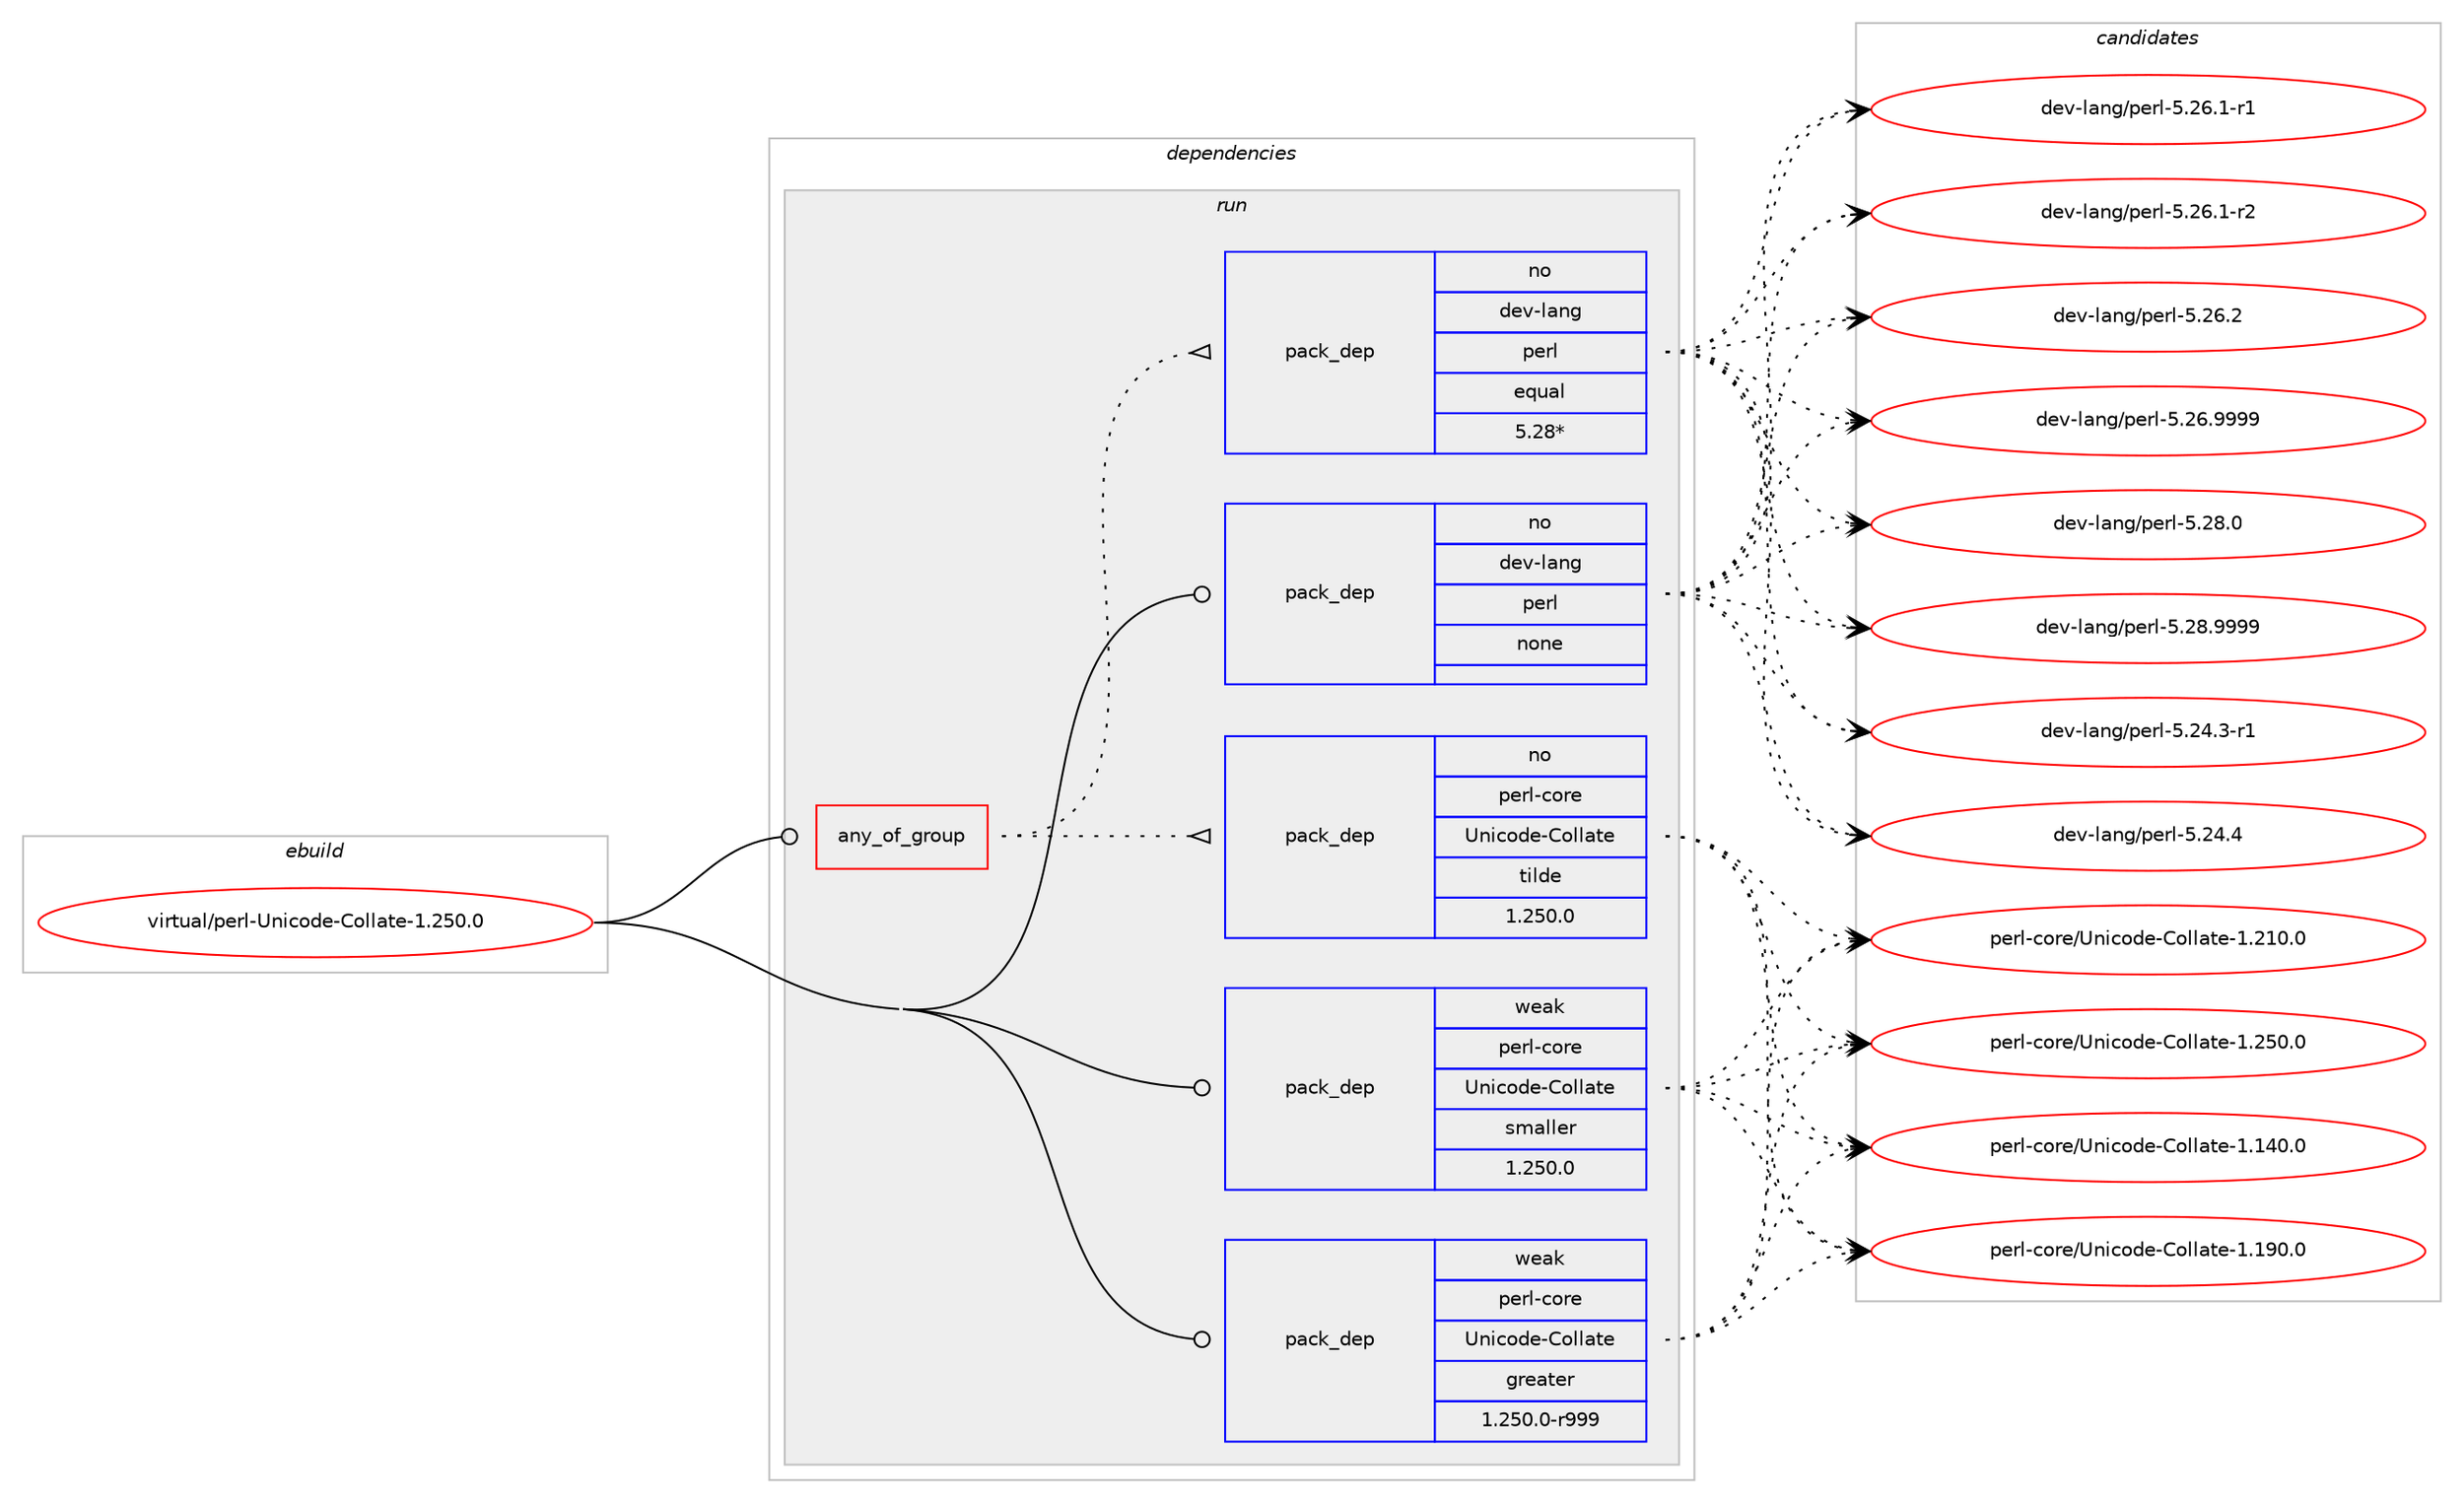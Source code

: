 digraph prolog {

# *************
# Graph options
# *************

newrank=true;
concentrate=true;
compound=true;
graph [rankdir=LR,fontname=Helvetica,fontsize=10,ranksep=1.5];#, ranksep=2.5, nodesep=0.2];
edge  [arrowhead=vee];
node  [fontname=Helvetica,fontsize=10];

# **********
# The ebuild
# **********

subgraph cluster_leftcol {
color=gray;
rank=same;
label=<<i>ebuild</i>>;
id [label="virtual/perl-Unicode-Collate-1.250.0", color=red, width=4, href="../virtual/perl-Unicode-Collate-1.250.0.svg"];
}

# ****************
# The dependencies
# ****************

subgraph cluster_midcol {
color=gray;
label=<<i>dependencies</i>>;
subgraph cluster_compile {
fillcolor="#eeeeee";
style=filled;
label=<<i>compile</i>>;
}
subgraph cluster_compileandrun {
fillcolor="#eeeeee";
style=filled;
label=<<i>compile and run</i>>;
}
subgraph cluster_run {
fillcolor="#eeeeee";
style=filled;
label=<<i>run</i>>;
subgraph any101 {
dependency4234 [label=<<TABLE BORDER="0" CELLBORDER="1" CELLSPACING="0" CELLPADDING="4"><TR><TD CELLPADDING="10">any_of_group</TD></TR></TABLE>>, shape=none, color=red];subgraph pack3704 {
dependency4235 [label=<<TABLE BORDER="0" CELLBORDER="1" CELLSPACING="0" CELLPADDING="4" WIDTH="220"><TR><TD ROWSPAN="6" CELLPADDING="30">pack_dep</TD></TR><TR><TD WIDTH="110">no</TD></TR><TR><TD>dev-lang</TD></TR><TR><TD>perl</TD></TR><TR><TD>equal</TD></TR><TR><TD>5.28*</TD></TR></TABLE>>, shape=none, color=blue];
}
dependency4234:e -> dependency4235:w [weight=20,style="dotted",arrowhead="oinv"];
subgraph pack3705 {
dependency4236 [label=<<TABLE BORDER="0" CELLBORDER="1" CELLSPACING="0" CELLPADDING="4" WIDTH="220"><TR><TD ROWSPAN="6" CELLPADDING="30">pack_dep</TD></TR><TR><TD WIDTH="110">no</TD></TR><TR><TD>perl-core</TD></TR><TR><TD>Unicode-Collate</TD></TR><TR><TD>tilde</TD></TR><TR><TD>1.250.0</TD></TR></TABLE>>, shape=none, color=blue];
}
dependency4234:e -> dependency4236:w [weight=20,style="dotted",arrowhead="oinv"];
}
id:e -> dependency4234:w [weight=20,style="solid",arrowhead="odot"];
subgraph pack3706 {
dependency4237 [label=<<TABLE BORDER="0" CELLBORDER="1" CELLSPACING="0" CELLPADDING="4" WIDTH="220"><TR><TD ROWSPAN="6" CELLPADDING="30">pack_dep</TD></TR><TR><TD WIDTH="110">no</TD></TR><TR><TD>dev-lang</TD></TR><TR><TD>perl</TD></TR><TR><TD>none</TD></TR><TR><TD></TD></TR></TABLE>>, shape=none, color=blue];
}
id:e -> dependency4237:w [weight=20,style="solid",arrowhead="odot"];
subgraph pack3707 {
dependency4238 [label=<<TABLE BORDER="0" CELLBORDER="1" CELLSPACING="0" CELLPADDING="4" WIDTH="220"><TR><TD ROWSPAN="6" CELLPADDING="30">pack_dep</TD></TR><TR><TD WIDTH="110">weak</TD></TR><TR><TD>perl-core</TD></TR><TR><TD>Unicode-Collate</TD></TR><TR><TD>greater</TD></TR><TR><TD>1.250.0-r999</TD></TR></TABLE>>, shape=none, color=blue];
}
id:e -> dependency4238:w [weight=20,style="solid",arrowhead="odot"];
subgraph pack3708 {
dependency4239 [label=<<TABLE BORDER="0" CELLBORDER="1" CELLSPACING="0" CELLPADDING="4" WIDTH="220"><TR><TD ROWSPAN="6" CELLPADDING="30">pack_dep</TD></TR><TR><TD WIDTH="110">weak</TD></TR><TR><TD>perl-core</TD></TR><TR><TD>Unicode-Collate</TD></TR><TR><TD>smaller</TD></TR><TR><TD>1.250.0</TD></TR></TABLE>>, shape=none, color=blue];
}
id:e -> dependency4239:w [weight=20,style="solid",arrowhead="odot"];
}
}

# **************
# The candidates
# **************

subgraph cluster_choices {
rank=same;
color=gray;
label=<<i>candidates</i>>;

subgraph choice3704 {
color=black;
nodesep=1;
choice100101118451089711010347112101114108455346505246514511449 [label="dev-lang/perl-5.24.3-r1", color=red, width=4,href="../dev-lang/perl-5.24.3-r1.svg"];
choice10010111845108971101034711210111410845534650524652 [label="dev-lang/perl-5.24.4", color=red, width=4,href="../dev-lang/perl-5.24.4.svg"];
choice100101118451089711010347112101114108455346505446494511449 [label="dev-lang/perl-5.26.1-r1", color=red, width=4,href="../dev-lang/perl-5.26.1-r1.svg"];
choice100101118451089711010347112101114108455346505446494511450 [label="dev-lang/perl-5.26.1-r2", color=red, width=4,href="../dev-lang/perl-5.26.1-r2.svg"];
choice10010111845108971101034711210111410845534650544650 [label="dev-lang/perl-5.26.2", color=red, width=4,href="../dev-lang/perl-5.26.2.svg"];
choice10010111845108971101034711210111410845534650544657575757 [label="dev-lang/perl-5.26.9999", color=red, width=4,href="../dev-lang/perl-5.26.9999.svg"];
choice10010111845108971101034711210111410845534650564648 [label="dev-lang/perl-5.28.0", color=red, width=4,href="../dev-lang/perl-5.28.0.svg"];
choice10010111845108971101034711210111410845534650564657575757 [label="dev-lang/perl-5.28.9999", color=red, width=4,href="../dev-lang/perl-5.28.9999.svg"];
dependency4235:e -> choice100101118451089711010347112101114108455346505246514511449:w [style=dotted,weight="100"];
dependency4235:e -> choice10010111845108971101034711210111410845534650524652:w [style=dotted,weight="100"];
dependency4235:e -> choice100101118451089711010347112101114108455346505446494511449:w [style=dotted,weight="100"];
dependency4235:e -> choice100101118451089711010347112101114108455346505446494511450:w [style=dotted,weight="100"];
dependency4235:e -> choice10010111845108971101034711210111410845534650544650:w [style=dotted,weight="100"];
dependency4235:e -> choice10010111845108971101034711210111410845534650544657575757:w [style=dotted,weight="100"];
dependency4235:e -> choice10010111845108971101034711210111410845534650564648:w [style=dotted,weight="100"];
dependency4235:e -> choice10010111845108971101034711210111410845534650564657575757:w [style=dotted,weight="100"];
}
subgraph choice3705 {
color=black;
nodesep=1;
choice11210111410845991111141014785110105991111001014567111108108971161014549464952484648 [label="perl-core/Unicode-Collate-1.140.0", color=red, width=4,href="../perl-core/Unicode-Collate-1.140.0.svg"];
choice11210111410845991111141014785110105991111001014567111108108971161014549464957484648 [label="perl-core/Unicode-Collate-1.190.0", color=red, width=4,href="../perl-core/Unicode-Collate-1.190.0.svg"];
choice11210111410845991111141014785110105991111001014567111108108971161014549465049484648 [label="perl-core/Unicode-Collate-1.210.0", color=red, width=4,href="../perl-core/Unicode-Collate-1.210.0.svg"];
choice11210111410845991111141014785110105991111001014567111108108971161014549465053484648 [label="perl-core/Unicode-Collate-1.250.0", color=red, width=4,href="../perl-core/Unicode-Collate-1.250.0.svg"];
dependency4236:e -> choice11210111410845991111141014785110105991111001014567111108108971161014549464952484648:w [style=dotted,weight="100"];
dependency4236:e -> choice11210111410845991111141014785110105991111001014567111108108971161014549464957484648:w [style=dotted,weight="100"];
dependency4236:e -> choice11210111410845991111141014785110105991111001014567111108108971161014549465049484648:w [style=dotted,weight="100"];
dependency4236:e -> choice11210111410845991111141014785110105991111001014567111108108971161014549465053484648:w [style=dotted,weight="100"];
}
subgraph choice3706 {
color=black;
nodesep=1;
choice100101118451089711010347112101114108455346505246514511449 [label="dev-lang/perl-5.24.3-r1", color=red, width=4,href="../dev-lang/perl-5.24.3-r1.svg"];
choice10010111845108971101034711210111410845534650524652 [label="dev-lang/perl-5.24.4", color=red, width=4,href="../dev-lang/perl-5.24.4.svg"];
choice100101118451089711010347112101114108455346505446494511449 [label="dev-lang/perl-5.26.1-r1", color=red, width=4,href="../dev-lang/perl-5.26.1-r1.svg"];
choice100101118451089711010347112101114108455346505446494511450 [label="dev-lang/perl-5.26.1-r2", color=red, width=4,href="../dev-lang/perl-5.26.1-r2.svg"];
choice10010111845108971101034711210111410845534650544650 [label="dev-lang/perl-5.26.2", color=red, width=4,href="../dev-lang/perl-5.26.2.svg"];
choice10010111845108971101034711210111410845534650544657575757 [label="dev-lang/perl-5.26.9999", color=red, width=4,href="../dev-lang/perl-5.26.9999.svg"];
choice10010111845108971101034711210111410845534650564648 [label="dev-lang/perl-5.28.0", color=red, width=4,href="../dev-lang/perl-5.28.0.svg"];
choice10010111845108971101034711210111410845534650564657575757 [label="dev-lang/perl-5.28.9999", color=red, width=4,href="../dev-lang/perl-5.28.9999.svg"];
dependency4237:e -> choice100101118451089711010347112101114108455346505246514511449:w [style=dotted,weight="100"];
dependency4237:e -> choice10010111845108971101034711210111410845534650524652:w [style=dotted,weight="100"];
dependency4237:e -> choice100101118451089711010347112101114108455346505446494511449:w [style=dotted,weight="100"];
dependency4237:e -> choice100101118451089711010347112101114108455346505446494511450:w [style=dotted,weight="100"];
dependency4237:e -> choice10010111845108971101034711210111410845534650544650:w [style=dotted,weight="100"];
dependency4237:e -> choice10010111845108971101034711210111410845534650544657575757:w [style=dotted,weight="100"];
dependency4237:e -> choice10010111845108971101034711210111410845534650564648:w [style=dotted,weight="100"];
dependency4237:e -> choice10010111845108971101034711210111410845534650564657575757:w [style=dotted,weight="100"];
}
subgraph choice3707 {
color=black;
nodesep=1;
choice11210111410845991111141014785110105991111001014567111108108971161014549464952484648 [label="perl-core/Unicode-Collate-1.140.0", color=red, width=4,href="../perl-core/Unicode-Collate-1.140.0.svg"];
choice11210111410845991111141014785110105991111001014567111108108971161014549464957484648 [label="perl-core/Unicode-Collate-1.190.0", color=red, width=4,href="../perl-core/Unicode-Collate-1.190.0.svg"];
choice11210111410845991111141014785110105991111001014567111108108971161014549465049484648 [label="perl-core/Unicode-Collate-1.210.0", color=red, width=4,href="../perl-core/Unicode-Collate-1.210.0.svg"];
choice11210111410845991111141014785110105991111001014567111108108971161014549465053484648 [label="perl-core/Unicode-Collate-1.250.0", color=red, width=4,href="../perl-core/Unicode-Collate-1.250.0.svg"];
dependency4238:e -> choice11210111410845991111141014785110105991111001014567111108108971161014549464952484648:w [style=dotted,weight="100"];
dependency4238:e -> choice11210111410845991111141014785110105991111001014567111108108971161014549464957484648:w [style=dotted,weight="100"];
dependency4238:e -> choice11210111410845991111141014785110105991111001014567111108108971161014549465049484648:w [style=dotted,weight="100"];
dependency4238:e -> choice11210111410845991111141014785110105991111001014567111108108971161014549465053484648:w [style=dotted,weight="100"];
}
subgraph choice3708 {
color=black;
nodesep=1;
choice11210111410845991111141014785110105991111001014567111108108971161014549464952484648 [label="perl-core/Unicode-Collate-1.140.0", color=red, width=4,href="../perl-core/Unicode-Collate-1.140.0.svg"];
choice11210111410845991111141014785110105991111001014567111108108971161014549464957484648 [label="perl-core/Unicode-Collate-1.190.0", color=red, width=4,href="../perl-core/Unicode-Collate-1.190.0.svg"];
choice11210111410845991111141014785110105991111001014567111108108971161014549465049484648 [label="perl-core/Unicode-Collate-1.210.0", color=red, width=4,href="../perl-core/Unicode-Collate-1.210.0.svg"];
choice11210111410845991111141014785110105991111001014567111108108971161014549465053484648 [label="perl-core/Unicode-Collate-1.250.0", color=red, width=4,href="../perl-core/Unicode-Collate-1.250.0.svg"];
dependency4239:e -> choice11210111410845991111141014785110105991111001014567111108108971161014549464952484648:w [style=dotted,weight="100"];
dependency4239:e -> choice11210111410845991111141014785110105991111001014567111108108971161014549464957484648:w [style=dotted,weight="100"];
dependency4239:e -> choice11210111410845991111141014785110105991111001014567111108108971161014549465049484648:w [style=dotted,weight="100"];
dependency4239:e -> choice11210111410845991111141014785110105991111001014567111108108971161014549465053484648:w [style=dotted,weight="100"];
}
}

}
